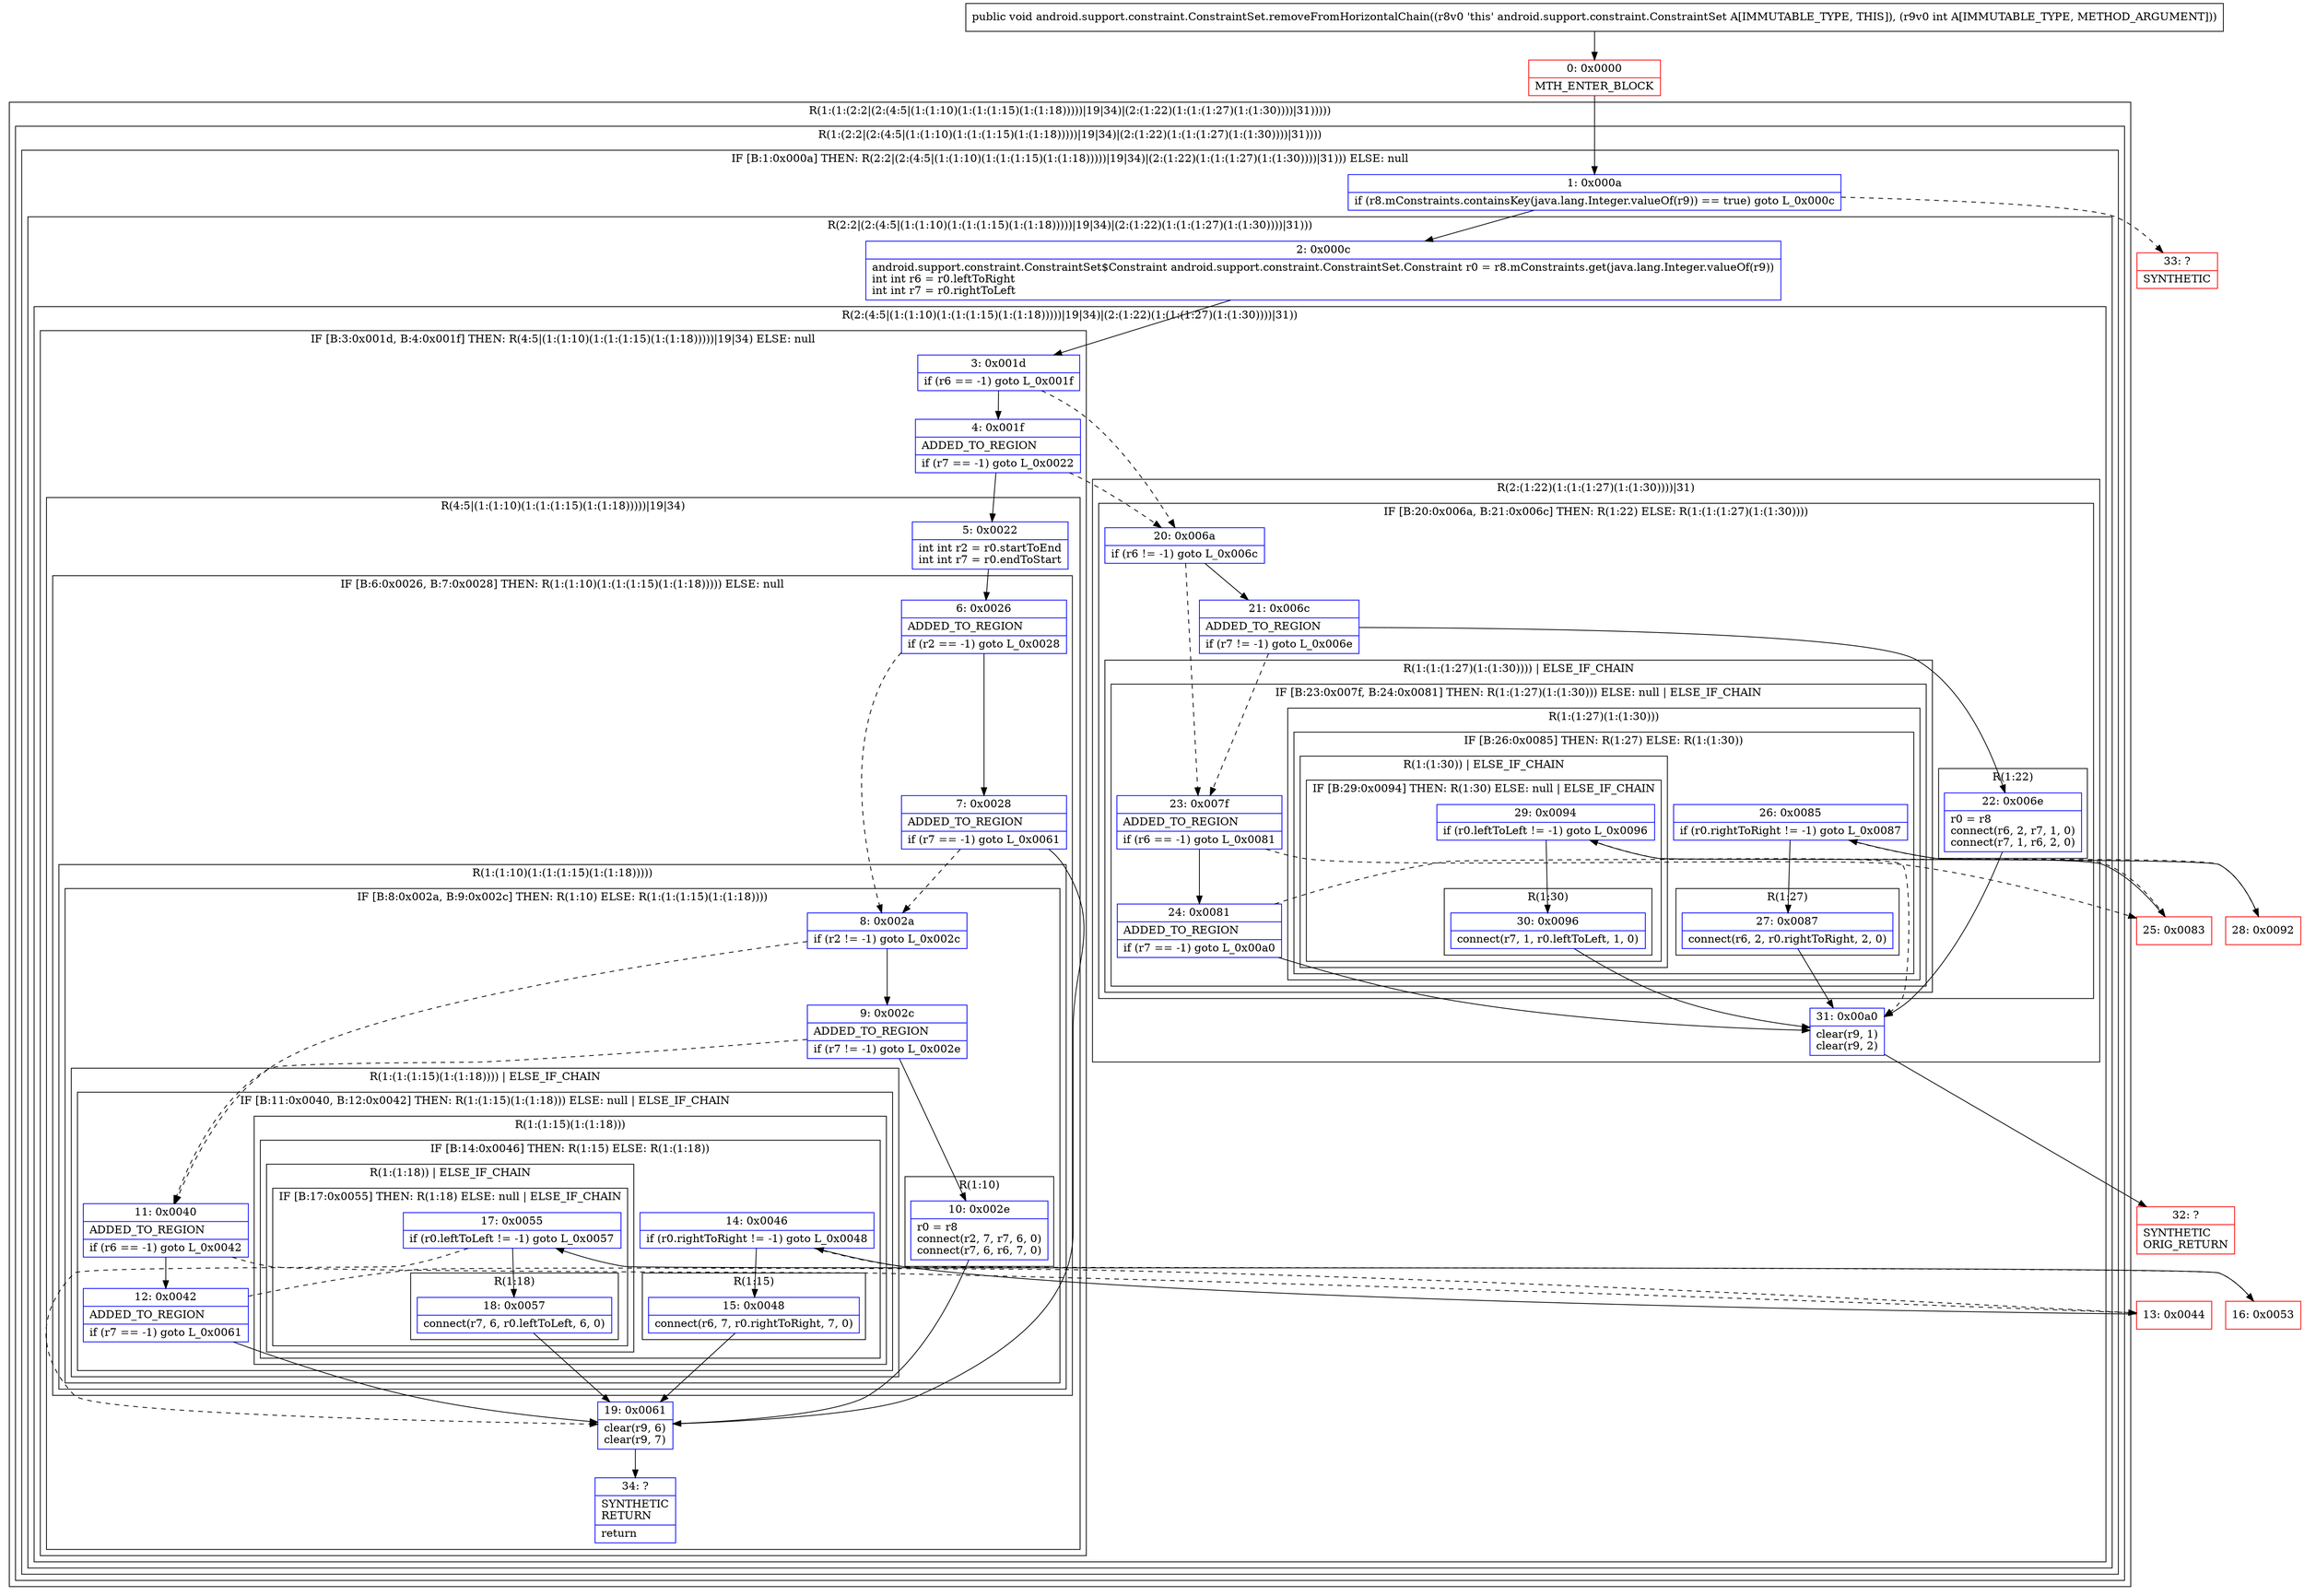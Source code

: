 digraph "CFG forandroid.support.constraint.ConstraintSet.removeFromHorizontalChain(I)V" {
subgraph cluster_Region_21740522 {
label = "R(1:(1:(2:2|(2:(4:5|(1:(1:10)(1:(1:(1:15)(1:(1:18)))))|19|34)|(2:(1:22)(1:(1:(1:27)(1:(1:30))))|31)))))";
node [shape=record,color=blue];
subgraph cluster_Region_1085580875 {
label = "R(1:(2:2|(2:(4:5|(1:(1:10)(1:(1:(1:15)(1:(1:18)))))|19|34)|(2:(1:22)(1:(1:(1:27)(1:(1:30))))|31))))";
node [shape=record,color=blue];
subgraph cluster_IfRegion_1418997663 {
label = "IF [B:1:0x000a] THEN: R(2:2|(2:(4:5|(1:(1:10)(1:(1:(1:15)(1:(1:18)))))|19|34)|(2:(1:22)(1:(1:(1:27)(1:(1:30))))|31))) ELSE: null";
node [shape=record,color=blue];
Node_1 [shape=record,label="{1\:\ 0x000a|if (r8.mConstraints.containsKey(java.lang.Integer.valueOf(r9)) == true) goto L_0x000c\l}"];
subgraph cluster_Region_355011409 {
label = "R(2:2|(2:(4:5|(1:(1:10)(1:(1:(1:15)(1:(1:18)))))|19|34)|(2:(1:22)(1:(1:(1:27)(1:(1:30))))|31)))";
node [shape=record,color=blue];
Node_2 [shape=record,label="{2\:\ 0x000c|android.support.constraint.ConstraintSet$Constraint android.support.constraint.ConstraintSet.Constraint r0 = r8.mConstraints.get(java.lang.Integer.valueOf(r9))\lint int r6 = r0.leftToRight\lint int r7 = r0.rightToLeft\l}"];
subgraph cluster_Region_2002571558 {
label = "R(2:(4:5|(1:(1:10)(1:(1:(1:15)(1:(1:18)))))|19|34)|(2:(1:22)(1:(1:(1:27)(1:(1:30))))|31))";
node [shape=record,color=blue];
subgraph cluster_IfRegion_1500744619 {
label = "IF [B:3:0x001d, B:4:0x001f] THEN: R(4:5|(1:(1:10)(1:(1:(1:15)(1:(1:18)))))|19|34) ELSE: null";
node [shape=record,color=blue];
Node_3 [shape=record,label="{3\:\ 0x001d|if (r6 == \-1) goto L_0x001f\l}"];
Node_4 [shape=record,label="{4\:\ 0x001f|ADDED_TO_REGION\l|if (r7 == \-1) goto L_0x0022\l}"];
subgraph cluster_Region_2067924375 {
label = "R(4:5|(1:(1:10)(1:(1:(1:15)(1:(1:18)))))|19|34)";
node [shape=record,color=blue];
Node_5 [shape=record,label="{5\:\ 0x0022|int int r2 = r0.startToEnd\lint int r7 = r0.endToStart\l}"];
subgraph cluster_IfRegion_1896391670 {
label = "IF [B:6:0x0026, B:7:0x0028] THEN: R(1:(1:10)(1:(1:(1:15)(1:(1:18))))) ELSE: null";
node [shape=record,color=blue];
Node_6 [shape=record,label="{6\:\ 0x0026|ADDED_TO_REGION\l|if (r2 == \-1) goto L_0x0028\l}"];
Node_7 [shape=record,label="{7\:\ 0x0028|ADDED_TO_REGION\l|if (r7 == \-1) goto L_0x0061\l}"];
subgraph cluster_Region_722776268 {
label = "R(1:(1:10)(1:(1:(1:15)(1:(1:18)))))";
node [shape=record,color=blue];
subgraph cluster_IfRegion_795469230 {
label = "IF [B:8:0x002a, B:9:0x002c] THEN: R(1:10) ELSE: R(1:(1:(1:15)(1:(1:18))))";
node [shape=record,color=blue];
Node_8 [shape=record,label="{8\:\ 0x002a|if (r2 != \-1) goto L_0x002c\l}"];
Node_9 [shape=record,label="{9\:\ 0x002c|ADDED_TO_REGION\l|if (r7 != \-1) goto L_0x002e\l}"];
subgraph cluster_Region_381601885 {
label = "R(1:10)";
node [shape=record,color=blue];
Node_10 [shape=record,label="{10\:\ 0x002e|r0 = r8\lconnect(r2, 7, r7, 6, 0)\lconnect(r7, 6, r6, 7, 0)\l}"];
}
subgraph cluster_Region_1324862747 {
label = "R(1:(1:(1:15)(1:(1:18)))) | ELSE_IF_CHAIN\l";
node [shape=record,color=blue];
subgraph cluster_IfRegion_812962757 {
label = "IF [B:11:0x0040, B:12:0x0042] THEN: R(1:(1:15)(1:(1:18))) ELSE: null | ELSE_IF_CHAIN\l";
node [shape=record,color=blue];
Node_11 [shape=record,label="{11\:\ 0x0040|ADDED_TO_REGION\l|if (r6 == \-1) goto L_0x0042\l}"];
Node_12 [shape=record,label="{12\:\ 0x0042|ADDED_TO_REGION\l|if (r7 == \-1) goto L_0x0061\l}"];
subgraph cluster_Region_996866957 {
label = "R(1:(1:15)(1:(1:18)))";
node [shape=record,color=blue];
subgraph cluster_IfRegion_1055445677 {
label = "IF [B:14:0x0046] THEN: R(1:15) ELSE: R(1:(1:18))";
node [shape=record,color=blue];
Node_14 [shape=record,label="{14\:\ 0x0046|if (r0.rightToRight != \-1) goto L_0x0048\l}"];
subgraph cluster_Region_1803739157 {
label = "R(1:15)";
node [shape=record,color=blue];
Node_15 [shape=record,label="{15\:\ 0x0048|connect(r6, 7, r0.rightToRight, 7, 0)\l}"];
}
subgraph cluster_Region_716097575 {
label = "R(1:(1:18)) | ELSE_IF_CHAIN\l";
node [shape=record,color=blue];
subgraph cluster_IfRegion_917249463 {
label = "IF [B:17:0x0055] THEN: R(1:18) ELSE: null | ELSE_IF_CHAIN\l";
node [shape=record,color=blue];
Node_17 [shape=record,label="{17\:\ 0x0055|if (r0.leftToLeft != \-1) goto L_0x0057\l}"];
subgraph cluster_Region_1563019336 {
label = "R(1:18)";
node [shape=record,color=blue];
Node_18 [shape=record,label="{18\:\ 0x0057|connect(r7, 6, r0.leftToLeft, 6, 0)\l}"];
}
}
}
}
}
}
}
}
}
}
Node_19 [shape=record,label="{19\:\ 0x0061|clear(r9, 6)\lclear(r9, 7)\l}"];
Node_34 [shape=record,label="{34\:\ ?|SYNTHETIC\lRETURN\l|return\l}"];
}
}
subgraph cluster_Region_615681902 {
label = "R(2:(1:22)(1:(1:(1:27)(1:(1:30))))|31)";
node [shape=record,color=blue];
subgraph cluster_IfRegion_1115916174 {
label = "IF [B:20:0x006a, B:21:0x006c] THEN: R(1:22) ELSE: R(1:(1:(1:27)(1:(1:30))))";
node [shape=record,color=blue];
Node_20 [shape=record,label="{20\:\ 0x006a|if (r6 != \-1) goto L_0x006c\l}"];
Node_21 [shape=record,label="{21\:\ 0x006c|ADDED_TO_REGION\l|if (r7 != \-1) goto L_0x006e\l}"];
subgraph cluster_Region_132670118 {
label = "R(1:22)";
node [shape=record,color=blue];
Node_22 [shape=record,label="{22\:\ 0x006e|r0 = r8\lconnect(r6, 2, r7, 1, 0)\lconnect(r7, 1, r6, 2, 0)\l}"];
}
subgraph cluster_Region_1423774198 {
label = "R(1:(1:(1:27)(1:(1:30)))) | ELSE_IF_CHAIN\l";
node [shape=record,color=blue];
subgraph cluster_IfRegion_1735700006 {
label = "IF [B:23:0x007f, B:24:0x0081] THEN: R(1:(1:27)(1:(1:30))) ELSE: null | ELSE_IF_CHAIN\l";
node [shape=record,color=blue];
Node_23 [shape=record,label="{23\:\ 0x007f|ADDED_TO_REGION\l|if (r6 == \-1) goto L_0x0081\l}"];
Node_24 [shape=record,label="{24\:\ 0x0081|ADDED_TO_REGION\l|if (r7 == \-1) goto L_0x00a0\l}"];
subgraph cluster_Region_939998835 {
label = "R(1:(1:27)(1:(1:30)))";
node [shape=record,color=blue];
subgraph cluster_IfRegion_623645946 {
label = "IF [B:26:0x0085] THEN: R(1:27) ELSE: R(1:(1:30))";
node [shape=record,color=blue];
Node_26 [shape=record,label="{26\:\ 0x0085|if (r0.rightToRight != \-1) goto L_0x0087\l}"];
subgraph cluster_Region_1506986498 {
label = "R(1:27)";
node [shape=record,color=blue];
Node_27 [shape=record,label="{27\:\ 0x0087|connect(r6, 2, r0.rightToRight, 2, 0)\l}"];
}
subgraph cluster_Region_1689527972 {
label = "R(1:(1:30)) | ELSE_IF_CHAIN\l";
node [shape=record,color=blue];
subgraph cluster_IfRegion_264582442 {
label = "IF [B:29:0x0094] THEN: R(1:30) ELSE: null | ELSE_IF_CHAIN\l";
node [shape=record,color=blue];
Node_29 [shape=record,label="{29\:\ 0x0094|if (r0.leftToLeft != \-1) goto L_0x0096\l}"];
subgraph cluster_Region_473810706 {
label = "R(1:30)";
node [shape=record,color=blue];
Node_30 [shape=record,label="{30\:\ 0x0096|connect(r7, 1, r0.leftToLeft, 1, 0)\l}"];
}
}
}
}
}
}
}
}
Node_31 [shape=record,label="{31\:\ 0x00a0|clear(r9, 1)\lclear(r9, 2)\l}"];
}
}
}
}
}
}
Node_0 [shape=record,color=red,label="{0\:\ 0x0000|MTH_ENTER_BLOCK\l}"];
Node_13 [shape=record,color=red,label="{13\:\ 0x0044}"];
Node_16 [shape=record,color=red,label="{16\:\ 0x0053}"];
Node_25 [shape=record,color=red,label="{25\:\ 0x0083}"];
Node_28 [shape=record,color=red,label="{28\:\ 0x0092}"];
Node_32 [shape=record,color=red,label="{32\:\ ?|SYNTHETIC\lORIG_RETURN\l}"];
Node_33 [shape=record,color=red,label="{33\:\ ?|SYNTHETIC\l}"];
MethodNode[shape=record,label="{public void android.support.constraint.ConstraintSet.removeFromHorizontalChain((r8v0 'this' android.support.constraint.ConstraintSet A[IMMUTABLE_TYPE, THIS]), (r9v0 int A[IMMUTABLE_TYPE, METHOD_ARGUMENT])) }"];
MethodNode -> Node_0;
Node_1 -> Node_2;
Node_1 -> Node_33[style=dashed];
Node_2 -> Node_3;
Node_3 -> Node_4;
Node_3 -> Node_20[style=dashed];
Node_4 -> Node_5;
Node_4 -> Node_20[style=dashed];
Node_5 -> Node_6;
Node_6 -> Node_7;
Node_6 -> Node_8[style=dashed];
Node_7 -> Node_8[style=dashed];
Node_7 -> Node_19;
Node_8 -> Node_9;
Node_8 -> Node_11[style=dashed];
Node_9 -> Node_10;
Node_9 -> Node_11[style=dashed];
Node_10 -> Node_19;
Node_11 -> Node_12;
Node_11 -> Node_13[style=dashed];
Node_12 -> Node_13[style=dashed];
Node_12 -> Node_19;
Node_14 -> Node_15;
Node_14 -> Node_16[style=dashed];
Node_15 -> Node_19;
Node_17 -> Node_18;
Node_17 -> Node_19[style=dashed];
Node_18 -> Node_19;
Node_19 -> Node_34;
Node_20 -> Node_21;
Node_20 -> Node_23[style=dashed];
Node_21 -> Node_22;
Node_21 -> Node_23[style=dashed];
Node_22 -> Node_31;
Node_23 -> Node_24;
Node_23 -> Node_25[style=dashed];
Node_24 -> Node_25[style=dashed];
Node_24 -> Node_31;
Node_26 -> Node_27;
Node_26 -> Node_28[style=dashed];
Node_27 -> Node_31;
Node_29 -> Node_30;
Node_29 -> Node_31[style=dashed];
Node_30 -> Node_31;
Node_31 -> Node_32;
Node_0 -> Node_1;
Node_13 -> Node_14;
Node_16 -> Node_17;
Node_25 -> Node_26;
Node_28 -> Node_29;
}

